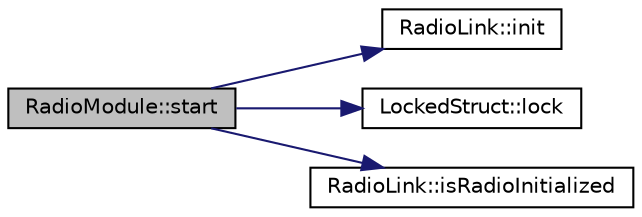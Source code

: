 digraph "RadioModule::start"
{
  edge [fontname="Helvetica",fontsize="10",labelfontname="Helvetica",labelfontsize="10"];
  node [fontname="Helvetica",fontsize="10",shape=record];
  rankdir="LR";
  Node10 [label="RadioModule::start",height=0.2,width=0.4,color="black", fillcolor="grey75", style="filled", fontcolor="black"];
  Node10 -> Node11 [color="midnightblue",fontsize="10",style="solid",fontname="Helvetica"];
  Node11 [label="RadioLink::init",height=0.2,width=0.4,color="black", fillcolor="white", style="filled",URL="$class_radio_link.html#a4a7d2412966c35c0e253535c16c56a15",tooltip="Initialize the radio. "];
  Node10 -> Node12 [color="midnightblue",fontsize="10",style="solid",fontname="Helvetica"];
  Node12 [label="LockedStruct::lock",height=0.2,width=0.4,color="black", fillcolor="white", style="filled",URL="$struct_locked_struct.html#aa207b98a1cd6c569a96e7d1d5565478f",tooltip="Lock this struct. "];
  Node10 -> Node13 [color="midnightblue",fontsize="10",style="solid",fontname="Helvetica"];
  Node13 [label="RadioLink::isRadioInitialized",height=0.2,width=0.4,color="black", fillcolor="white", style="filled",URL="$class_radio_link.html#a2ba0d932ea2b30e1512e6dd39d41e895"];
}
